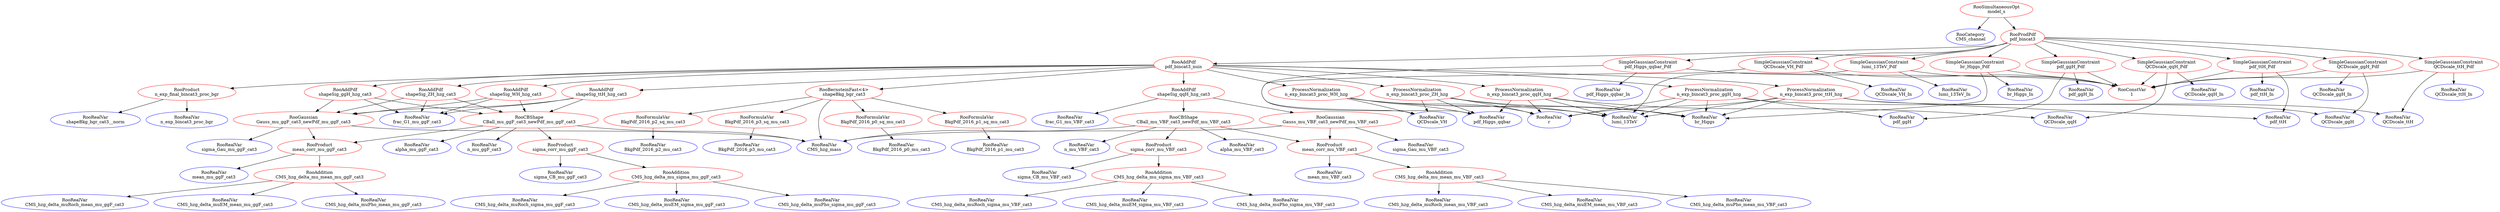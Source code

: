 digraph model_s{
"model_s" [ color=red, label="RooSimultaneousOpt\nmodel_s"];
"CMS_channel" [ color=blue, label="RooCategory\nCMS_channel"];
"pdf_bincat3" [ color=red, label="RooProdPdf\npdf_bincat3"];
"pdf_bincat3_nuis" [ color=red, label="RooAddPdf\npdf_bincat3_nuis"];
"shapeSig_ZH_hzg_cat3" [ color=red, label="RooAddPdf\nshapeSig_ZH_hzg_cat3"];
"frac_G1_mu_ggF_cat3" [ color=blue, label="RooRealVar\nfrac_G1_mu_ggF_cat3"];
"CBall_mu_ggF_cat3_newPdf_mu_ggF_cat3" [ color=red, label="RooCBShape\nCBall_mu_ggF_cat3_newPdf_mu_ggF_cat3"];
"alpha_mu_ggF_cat3" [ color=blue, label="RooRealVar\nalpha_mu_ggF_cat3"];
"n_mu_ggF_cat3" [ color=blue, label="RooRealVar\nn_mu_ggF_cat3"];
"mean_corr_mu_ggF_cat3" [ color=red, label="RooProduct\nmean_corr_mu_ggF_cat3"];
"mean_mu_ggF_cat3" [ color=blue, label="RooRealVar\nmean_mu_ggF_cat3"];
"CMS_hzg_delta_mu_mean_mu_ggF_cat3" [ color=red, label="RooAddition\nCMS_hzg_delta_mu_mean_mu_ggF_cat3"];
"CMS_hzg_delta_muRoch_mean_mu_ggF_cat3" [ color=blue, label="RooRealVar\nCMS_hzg_delta_muRoch_mean_mu_ggF_cat3"];
"CMS_hzg_delta_muEM_mean_mu_ggF_cat3" [ color=blue, label="RooRealVar\nCMS_hzg_delta_muEM_mean_mu_ggF_cat3"];
"CMS_hzg_delta_muPho_mean_mu_ggF_cat3" [ color=blue, label="RooRealVar\nCMS_hzg_delta_muPho_mean_mu_ggF_cat3"];
"sigma_corr_mu_ggF_cat3" [ color=red, label="RooProduct\nsigma_corr_mu_ggF_cat3"];
"sigma_CB_mu_ggF_cat3" [ color=blue, label="RooRealVar\nsigma_CB_mu_ggF_cat3"];
"CMS_hzg_delta_mu_sigma_mu_ggF_cat3" [ color=red, label="RooAddition\nCMS_hzg_delta_mu_sigma_mu_ggF_cat3"];
"CMS_hzg_delta_muRoch_sigma_mu_ggF_cat3" [ color=blue, label="RooRealVar\nCMS_hzg_delta_muRoch_sigma_mu_ggF_cat3"];
"CMS_hzg_delta_muEM_sigma_mu_ggF_cat3" [ color=blue, label="RooRealVar\nCMS_hzg_delta_muEM_sigma_mu_ggF_cat3"];
"CMS_hzg_delta_muPho_sigma_mu_ggF_cat3" [ color=blue, label="RooRealVar\nCMS_hzg_delta_muPho_sigma_mu_ggF_cat3"];
"CMS_hzg_mass" [ color=blue, label="RooRealVar\nCMS_hzg_mass"];
"Gauss_mu_ggF_cat3_newPdf_mu_ggF_cat3" [ color=red, label="RooGaussian\nGauss_mu_ggF_cat3_newPdf_mu_ggF_cat3"];
"sigma_Gau_mu_ggF_cat3" [ color=blue, label="RooRealVar\nsigma_Gau_mu_ggF_cat3"];
"shapeSig_ggH_hzg_cat3" [ color=red, label="RooAddPdf\nshapeSig_ggH_hzg_cat3"];
"shapeSig_WH_hzg_cat3" [ color=red, label="RooAddPdf\nshapeSig_WH_hzg_cat3"];
"shapeBkg_bgr_cat3" [ color=red, label="RooBernsteinFast<4>\nshapeBkg_bgr_cat3"];
"BkgPdf_2016_p0_sq_mu_cat3" [ color=red, label="RooFormulaVar\nBkgPdf_2016_p0_sq_mu_cat3"];
"BkgPdf_2016_p0_mu_cat3" [ color=blue, label="RooRealVar\nBkgPdf_2016_p0_mu_cat3"];
"BkgPdf_2016_p1_sq_mu_cat3" [ color=red, label="RooFormulaVar\nBkgPdf_2016_p1_sq_mu_cat3"];
"BkgPdf_2016_p1_mu_cat3" [ color=blue, label="RooRealVar\nBkgPdf_2016_p1_mu_cat3"];
"BkgPdf_2016_p2_sq_mu_cat3" [ color=red, label="RooFormulaVar\nBkgPdf_2016_p2_sq_mu_cat3"];
"BkgPdf_2016_p2_mu_cat3" [ color=blue, label="RooRealVar\nBkgPdf_2016_p2_mu_cat3"];
"BkgPdf_2016_p3_sq_mu_cat3" [ color=red, label="RooFormulaVar\nBkgPdf_2016_p3_sq_mu_cat3"];
"BkgPdf_2016_p3_mu_cat3" [ color=blue, label="RooRealVar\nBkgPdf_2016_p3_mu_cat3"];
"shapeSig_qqH_hzg_cat3" [ color=red, label="RooAddPdf\nshapeSig_qqH_hzg_cat3"];
"frac_G1_mu_VBF_cat3" [ color=blue, label="RooRealVar\nfrac_G1_mu_VBF_cat3"];
"CBall_mu_VBF_cat3_newPdf_mu_VBF_cat3" [ color=red, label="RooCBShape\nCBall_mu_VBF_cat3_newPdf_mu_VBF_cat3"];
"alpha_mu_VBF_cat3" [ color=blue, label="RooRealVar\nalpha_mu_VBF_cat3"];
"n_mu_VBF_cat3" [ color=blue, label="RooRealVar\nn_mu_VBF_cat3"];
"mean_corr_mu_VBF_cat3" [ color=red, label="RooProduct\nmean_corr_mu_VBF_cat3"];
"mean_mu_VBF_cat3" [ color=blue, label="RooRealVar\nmean_mu_VBF_cat3"];
"CMS_hzg_delta_mu_mean_mu_VBF_cat3" [ color=red, label="RooAddition\nCMS_hzg_delta_mu_mean_mu_VBF_cat3"];
"CMS_hzg_delta_muRoch_mean_mu_VBF_cat3" [ color=blue, label="RooRealVar\nCMS_hzg_delta_muRoch_mean_mu_VBF_cat3"];
"CMS_hzg_delta_muEM_mean_mu_VBF_cat3" [ color=blue, label="RooRealVar\nCMS_hzg_delta_muEM_mean_mu_VBF_cat3"];
"CMS_hzg_delta_muPho_mean_mu_VBF_cat3" [ color=blue, label="RooRealVar\nCMS_hzg_delta_muPho_mean_mu_VBF_cat3"];
"sigma_corr_mu_VBF_cat3" [ color=red, label="RooProduct\nsigma_corr_mu_VBF_cat3"];
"sigma_CB_mu_VBF_cat3" [ color=blue, label="RooRealVar\nsigma_CB_mu_VBF_cat3"];
"CMS_hzg_delta_mu_sigma_mu_VBF_cat3" [ color=red, label="RooAddition\nCMS_hzg_delta_mu_sigma_mu_VBF_cat3"];
"CMS_hzg_delta_muRoch_sigma_mu_VBF_cat3" [ color=blue, label="RooRealVar\nCMS_hzg_delta_muRoch_sigma_mu_VBF_cat3"];
"CMS_hzg_delta_muEM_sigma_mu_VBF_cat3" [ color=blue, label="RooRealVar\nCMS_hzg_delta_muEM_sigma_mu_VBF_cat3"];
"CMS_hzg_delta_muPho_sigma_mu_VBF_cat3" [ color=blue, label="RooRealVar\nCMS_hzg_delta_muPho_sigma_mu_VBF_cat3"];
"Gauss_mu_VBF_cat3_newPdf_mu_VBF_cat3" [ color=red, label="RooGaussian\nGauss_mu_VBF_cat3_newPdf_mu_VBF_cat3"];
"sigma_Gau_mu_VBF_cat3" [ color=blue, label="RooRealVar\nsigma_Gau_mu_VBF_cat3"];
"shapeSig_ttH_hzg_cat3" [ color=red, label="RooAddPdf\nshapeSig_ttH_hzg_cat3"];
"n_exp_bincat3_proc_ZH_hzg" [ color=red, label="ProcessNormalization\nn_exp_bincat3_proc_ZH_hzg"];
"lumi_13TeV" [ color=blue, label="RooRealVar\nlumi_13TeV"];
"pdf_Higgs_qqbar" [ color=blue, label="RooRealVar\npdf_Higgs_qqbar"];
"QCDscale_VH" [ color=blue, label="RooRealVar\nQCDscale_VH"];
"br_Higgs" [ color=blue, label="RooRealVar\nbr_Higgs"];
"r" [ color=blue, label="RooRealVar\nr"];
"n_exp_bincat3_proc_ggH_hzg" [ color=red, label="ProcessNormalization\nn_exp_bincat3_proc_ggH_hzg"];
"pdf_ggH" [ color=blue, label="RooRealVar\npdf_ggH"];
"QCDscale_ggH" [ color=blue, label="RooRealVar\nQCDscale_ggH"];
"n_exp_bincat3_proc_WH_hzg" [ color=red, label="ProcessNormalization\nn_exp_bincat3_proc_WH_hzg"];
"n_exp_final_bincat3_proc_bgr" [ color=red, label="RooProduct\nn_exp_final_bincat3_proc_bgr"];
"n_exp_bincat3_proc_bgr" [ color=blue, label="RooRealVar\nn_exp_bincat3_proc_bgr"];
"shapeBkg_bgr_cat3__norm" [ color=blue, label="RooRealVar\nshapeBkg_bgr_cat3__norm"];
"n_exp_bincat3_proc_qqH_hzg" [ color=red, label="ProcessNormalization\nn_exp_bincat3_proc_qqH_hzg"];
"QCDscale_qqH" [ color=blue, label="RooRealVar\nQCDscale_qqH"];
"n_exp_bincat3_proc_ttH_hzg" [ color=red, label="ProcessNormalization\nn_exp_bincat3_proc_ttH_hzg"];
"pdf_ttH" [ color=blue, label="RooRealVar\npdf_ttH"];
"QCDscale_ttH" [ color=blue, label="RooRealVar\nQCDscale_ttH"];
"lumi_13TeV_Pdf" [ color=red, label="SimpleGaussianConstraint\nlumi_13TeV_Pdf"];
"1" [ color=red, label="RooConstVar\n1"];
"lumi_13TeV_In" [ color=blue, label="RooRealVar\nlumi_13TeV_In"];
"pdf_ggH_Pdf" [ color=red, label="SimpleGaussianConstraint\npdf_ggH_Pdf"];
"pdf_ggH_In" [ color=blue, label="RooRealVar\npdf_ggH_In"];
"pdf_ttH_Pdf" [ color=red, label="SimpleGaussianConstraint\npdf_ttH_Pdf"];
"pdf_ttH_In" [ color=blue, label="RooRealVar\npdf_ttH_In"];
"pdf_Higgs_qqbar_Pdf" [ color=red, label="SimpleGaussianConstraint\npdf_Higgs_qqbar_Pdf"];
"pdf_Higgs_qqbar_In" [ color=blue, label="RooRealVar\npdf_Higgs_qqbar_In"];
"QCDscale_ggH_Pdf" [ color=red, label="SimpleGaussianConstraint\nQCDscale_ggH_Pdf"];
"QCDscale_ggH_In" [ color=blue, label="RooRealVar\nQCDscale_ggH_In"];
"QCDscale_qqH_Pdf" [ color=red, label="SimpleGaussianConstraint\nQCDscale_qqH_Pdf"];
"QCDscale_qqH_In" [ color=blue, label="RooRealVar\nQCDscale_qqH_In"];
"QCDscale_VH_Pdf" [ color=red, label="SimpleGaussianConstraint\nQCDscale_VH_Pdf"];
"QCDscale_VH_In" [ color=blue, label="RooRealVar\nQCDscale_VH_In"];
"QCDscale_ttH_Pdf" [ color=red, label="SimpleGaussianConstraint\nQCDscale_ttH_Pdf"];
"QCDscale_ttH_In" [ color=blue, label="RooRealVar\nQCDscale_ttH_In"];
"br_Higgs_Pdf" [ color=red, label="SimpleGaussianConstraint\nbr_Higgs_Pdf"];
"br_Higgs_In" [ color=blue, label="RooRealVar\nbr_Higgs_In"];
"n_exp_bincat3_proc_ttH_hzg" -> "br_Higgs";
"n_exp_bincat3_proc_ttH_hzg" -> "QCDscale_ttH";
"n_exp_bincat3_proc_ttH_hzg" -> "r";
"n_exp_bincat3_proc_ttH_hzg" -> "pdf_ttH";
"n_exp_bincat3_proc_ttH_hzg" -> "lumi_13TeV";
"n_exp_bincat3_proc_qqH_hzg" -> "br_Higgs";
"n_exp_bincat3_proc_qqH_hzg" -> "r";
"n_exp_bincat3_proc_qqH_hzg" -> "QCDscale_qqH";
"n_exp_bincat3_proc_qqH_hzg" -> "pdf_Higgs_qqbar";
"n_exp_bincat3_proc_qqH_hzg" -> "lumi_13TeV";
"QCDscale_VH_Pdf" -> "QCDscale_VH_In";
"QCDscale_VH_Pdf" -> "1";
"QCDscale_VH_Pdf" -> "QCDscale_VH";
"lumi_13TeV_Pdf" -> "lumi_13TeV_In";
"lumi_13TeV_Pdf" -> "1";
"lumi_13TeV_Pdf" -> "lumi_13TeV";
"QCDscale_ggH_Pdf" -> "1";
"QCDscale_ggH_Pdf" -> "QCDscale_ggH";
"QCDscale_ggH_Pdf" -> "QCDscale_ggH_In";
"QCDscale_qqH_Pdf" -> "1";
"QCDscale_qqH_Pdf" -> "QCDscale_qqH_In";
"QCDscale_qqH_Pdf" -> "QCDscale_qqH";
"n_exp_bincat3_proc_ZH_hzg" -> "br_Higgs";
"n_exp_bincat3_proc_ZH_hzg" -> "r";
"n_exp_bincat3_proc_ZH_hzg" -> "pdf_Higgs_qqbar";
"n_exp_bincat3_proc_ZH_hzg" -> "QCDscale_VH";
"n_exp_bincat3_proc_ZH_hzg" -> "lumi_13TeV";
"n_exp_bincat3_proc_ggH_hzg" -> "br_Higgs";
"n_exp_bincat3_proc_ggH_hzg" -> "pdf_ggH";
"n_exp_bincat3_proc_ggH_hzg" -> "QCDscale_ggH";
"n_exp_bincat3_proc_ggH_hzg" -> "r";
"n_exp_bincat3_proc_ggH_hzg" -> "lumi_13TeV";
"n_exp_bincat3_proc_WH_hzg" -> "br_Higgs";
"n_exp_bincat3_proc_WH_hzg" -> "r";
"n_exp_bincat3_proc_WH_hzg" -> "pdf_Higgs_qqbar";
"n_exp_bincat3_proc_WH_hzg" -> "QCDscale_VH";
"n_exp_bincat3_proc_WH_hzg" -> "lumi_13TeV";
"n_exp_final_bincat3_proc_bgr" -> "n_exp_bincat3_proc_bgr";
"n_exp_final_bincat3_proc_bgr" -> "shapeBkg_bgr_cat3__norm";
"pdf_Higgs_qqbar_Pdf" -> "1";
"pdf_Higgs_qqbar_Pdf" -> "pdf_Higgs_qqbar";
"pdf_Higgs_qqbar_Pdf" -> "pdf_Higgs_qqbar_In";
"pdf_ggH_Pdf" -> "pdf_ggH";
"pdf_ggH_Pdf" -> "1";
"pdf_ggH_Pdf" -> "pdf_ggH_In";
"QCDscale_ttH_Pdf" -> "QCDscale_ttH_In";
"QCDscale_ttH_Pdf" -> "QCDscale_ttH";
"QCDscale_ttH_Pdf" -> "1";
"br_Higgs_Pdf" -> "br_Higgs";
"br_Higgs_Pdf" -> "br_Higgs_In";
"br_Higgs_Pdf" -> "1";
"pdf_ttH_Pdf" -> "1";
"pdf_ttH_Pdf" -> "pdf_ttH_In";
"pdf_ttH_Pdf" -> "pdf_ttH";
"pdf_bincat3" -> "QCDscale_VH_Pdf";
"pdf_bincat3" -> "lumi_13TeV_Pdf";
"pdf_bincat3" -> "QCDscale_ggH_Pdf";
"pdf_bincat3" -> "QCDscale_qqH_Pdf";
"pdf_bincat3" -> "pdf_Higgs_qqbar_Pdf";
"pdf_bincat3" -> "pdf_ggH_Pdf";
"pdf_bincat3" -> "QCDscale_ttH_Pdf";
"pdf_bincat3" -> "br_Higgs_Pdf";
"pdf_bincat3" -> "pdf_ttH_Pdf";
"pdf_bincat3" -> "pdf_bincat3_nuis";
"pdf_bincat3_nuis" -> "n_exp_bincat3_proc_ttH_hzg";
"pdf_bincat3_nuis" -> "n_exp_bincat3_proc_qqH_hzg";
"pdf_bincat3_nuis" -> "n_exp_bincat3_proc_ZH_hzg";
"pdf_bincat3_nuis" -> "n_exp_bincat3_proc_ggH_hzg";
"pdf_bincat3_nuis" -> "n_exp_bincat3_proc_WH_hzg";
"pdf_bincat3_nuis" -> "n_exp_final_bincat3_proc_bgr";
"pdf_bincat3_nuis" -> "shapeSig_ZH_hzg_cat3";
"pdf_bincat3_nuis" -> "shapeSig_ggH_hzg_cat3";
"pdf_bincat3_nuis" -> "shapeSig_WH_hzg_cat3";
"pdf_bincat3_nuis" -> "shapeBkg_bgr_cat3";
"pdf_bincat3_nuis" -> "shapeSig_qqH_hzg_cat3";
"pdf_bincat3_nuis" -> "shapeSig_ttH_hzg_cat3";
"shapeSig_ZH_hzg_cat3" -> "frac_G1_mu_ggF_cat3";
"shapeSig_ZH_hzg_cat3" -> "CBall_mu_ggF_cat3_newPdf_mu_ggF_cat3";
"shapeSig_ZH_hzg_cat3" -> "Gauss_mu_ggF_cat3_newPdf_mu_ggF_cat3";
"CBall_mu_ggF_cat3_newPdf_mu_ggF_cat3" -> "CMS_hzg_mass";
"CBall_mu_ggF_cat3_newPdf_mu_ggF_cat3" -> "alpha_mu_ggF_cat3";
"CBall_mu_ggF_cat3_newPdf_mu_ggF_cat3" -> "n_mu_ggF_cat3";
"CBall_mu_ggF_cat3_newPdf_mu_ggF_cat3" -> "mean_corr_mu_ggF_cat3";
"CBall_mu_ggF_cat3_newPdf_mu_ggF_cat3" -> "sigma_corr_mu_ggF_cat3";
"mean_corr_mu_ggF_cat3" -> "mean_mu_ggF_cat3";
"mean_corr_mu_ggF_cat3" -> "CMS_hzg_delta_mu_mean_mu_ggF_cat3";
"CMS_hzg_delta_mu_mean_mu_ggF_cat3" -> "CMS_hzg_delta_muRoch_mean_mu_ggF_cat3";
"CMS_hzg_delta_mu_mean_mu_ggF_cat3" -> "CMS_hzg_delta_muEM_mean_mu_ggF_cat3";
"CMS_hzg_delta_mu_mean_mu_ggF_cat3" -> "CMS_hzg_delta_muPho_mean_mu_ggF_cat3";
"sigma_corr_mu_ggF_cat3" -> "sigma_CB_mu_ggF_cat3";
"sigma_corr_mu_ggF_cat3" -> "CMS_hzg_delta_mu_sigma_mu_ggF_cat3";
"CMS_hzg_delta_mu_sigma_mu_ggF_cat3" -> "CMS_hzg_delta_muRoch_sigma_mu_ggF_cat3";
"CMS_hzg_delta_mu_sigma_mu_ggF_cat3" -> "CMS_hzg_delta_muEM_sigma_mu_ggF_cat3";
"CMS_hzg_delta_mu_sigma_mu_ggF_cat3" -> "CMS_hzg_delta_muPho_sigma_mu_ggF_cat3";
"Gauss_mu_ggF_cat3_newPdf_mu_ggF_cat3" -> "CMS_hzg_mass";
"Gauss_mu_ggF_cat3_newPdf_mu_ggF_cat3" -> "mean_corr_mu_ggF_cat3";
"Gauss_mu_ggF_cat3_newPdf_mu_ggF_cat3" -> "sigma_Gau_mu_ggF_cat3";
"shapeSig_ggH_hzg_cat3" -> "frac_G1_mu_ggF_cat3";
"shapeSig_ggH_hzg_cat3" -> "CBall_mu_ggF_cat3_newPdf_mu_ggF_cat3";
"shapeSig_ggH_hzg_cat3" -> "Gauss_mu_ggF_cat3_newPdf_mu_ggF_cat3";
"shapeSig_WH_hzg_cat3" -> "frac_G1_mu_ggF_cat3";
"shapeSig_WH_hzg_cat3" -> "CBall_mu_ggF_cat3_newPdf_mu_ggF_cat3";
"shapeSig_WH_hzg_cat3" -> "Gauss_mu_ggF_cat3_newPdf_mu_ggF_cat3";
"shapeBkg_bgr_cat3" -> "CMS_hzg_mass";
"shapeBkg_bgr_cat3" -> "BkgPdf_2016_p0_sq_mu_cat3";
"shapeBkg_bgr_cat3" -> "BkgPdf_2016_p1_sq_mu_cat3";
"shapeBkg_bgr_cat3" -> "BkgPdf_2016_p2_sq_mu_cat3";
"shapeBkg_bgr_cat3" -> "BkgPdf_2016_p3_sq_mu_cat3";
"BkgPdf_2016_p0_sq_mu_cat3" -> "BkgPdf_2016_p0_mu_cat3";
"BkgPdf_2016_p1_sq_mu_cat3" -> "BkgPdf_2016_p1_mu_cat3";
"BkgPdf_2016_p2_sq_mu_cat3" -> "BkgPdf_2016_p2_mu_cat3";
"BkgPdf_2016_p3_sq_mu_cat3" -> "BkgPdf_2016_p3_mu_cat3";
"shapeSig_qqH_hzg_cat3" -> "frac_G1_mu_VBF_cat3";
"shapeSig_qqH_hzg_cat3" -> "CBall_mu_VBF_cat3_newPdf_mu_VBF_cat3";
"shapeSig_qqH_hzg_cat3" -> "Gauss_mu_VBF_cat3_newPdf_mu_VBF_cat3";
"CBall_mu_VBF_cat3_newPdf_mu_VBF_cat3" -> "CMS_hzg_mass";
"CBall_mu_VBF_cat3_newPdf_mu_VBF_cat3" -> "alpha_mu_VBF_cat3";
"CBall_mu_VBF_cat3_newPdf_mu_VBF_cat3" -> "n_mu_VBF_cat3";
"CBall_mu_VBF_cat3_newPdf_mu_VBF_cat3" -> "mean_corr_mu_VBF_cat3";
"CBall_mu_VBF_cat3_newPdf_mu_VBF_cat3" -> "sigma_corr_mu_VBF_cat3";
"mean_corr_mu_VBF_cat3" -> "mean_mu_VBF_cat3";
"mean_corr_mu_VBF_cat3" -> "CMS_hzg_delta_mu_mean_mu_VBF_cat3";
"CMS_hzg_delta_mu_mean_mu_VBF_cat3" -> "CMS_hzg_delta_muRoch_mean_mu_VBF_cat3";
"CMS_hzg_delta_mu_mean_mu_VBF_cat3" -> "CMS_hzg_delta_muEM_mean_mu_VBF_cat3";
"CMS_hzg_delta_mu_mean_mu_VBF_cat3" -> "CMS_hzg_delta_muPho_mean_mu_VBF_cat3";
"sigma_corr_mu_VBF_cat3" -> "sigma_CB_mu_VBF_cat3";
"sigma_corr_mu_VBF_cat3" -> "CMS_hzg_delta_mu_sigma_mu_VBF_cat3";
"CMS_hzg_delta_mu_sigma_mu_VBF_cat3" -> "CMS_hzg_delta_muRoch_sigma_mu_VBF_cat3";
"CMS_hzg_delta_mu_sigma_mu_VBF_cat3" -> "CMS_hzg_delta_muEM_sigma_mu_VBF_cat3";
"CMS_hzg_delta_mu_sigma_mu_VBF_cat3" -> "CMS_hzg_delta_muPho_sigma_mu_VBF_cat3";
"Gauss_mu_VBF_cat3_newPdf_mu_VBF_cat3" -> "CMS_hzg_mass";
"Gauss_mu_VBF_cat3_newPdf_mu_VBF_cat3" -> "mean_corr_mu_VBF_cat3";
"Gauss_mu_VBF_cat3_newPdf_mu_VBF_cat3" -> "sigma_Gau_mu_VBF_cat3";
"shapeSig_ttH_hzg_cat3" -> "frac_G1_mu_ggF_cat3";
"shapeSig_ttH_hzg_cat3" -> "CBall_mu_ggF_cat3_newPdf_mu_ggF_cat3";
"shapeSig_ttH_hzg_cat3" -> "Gauss_mu_ggF_cat3_newPdf_mu_ggF_cat3";
"model_s" -> "CMS_channel";
"model_s" -> "pdf_bincat3";
}
